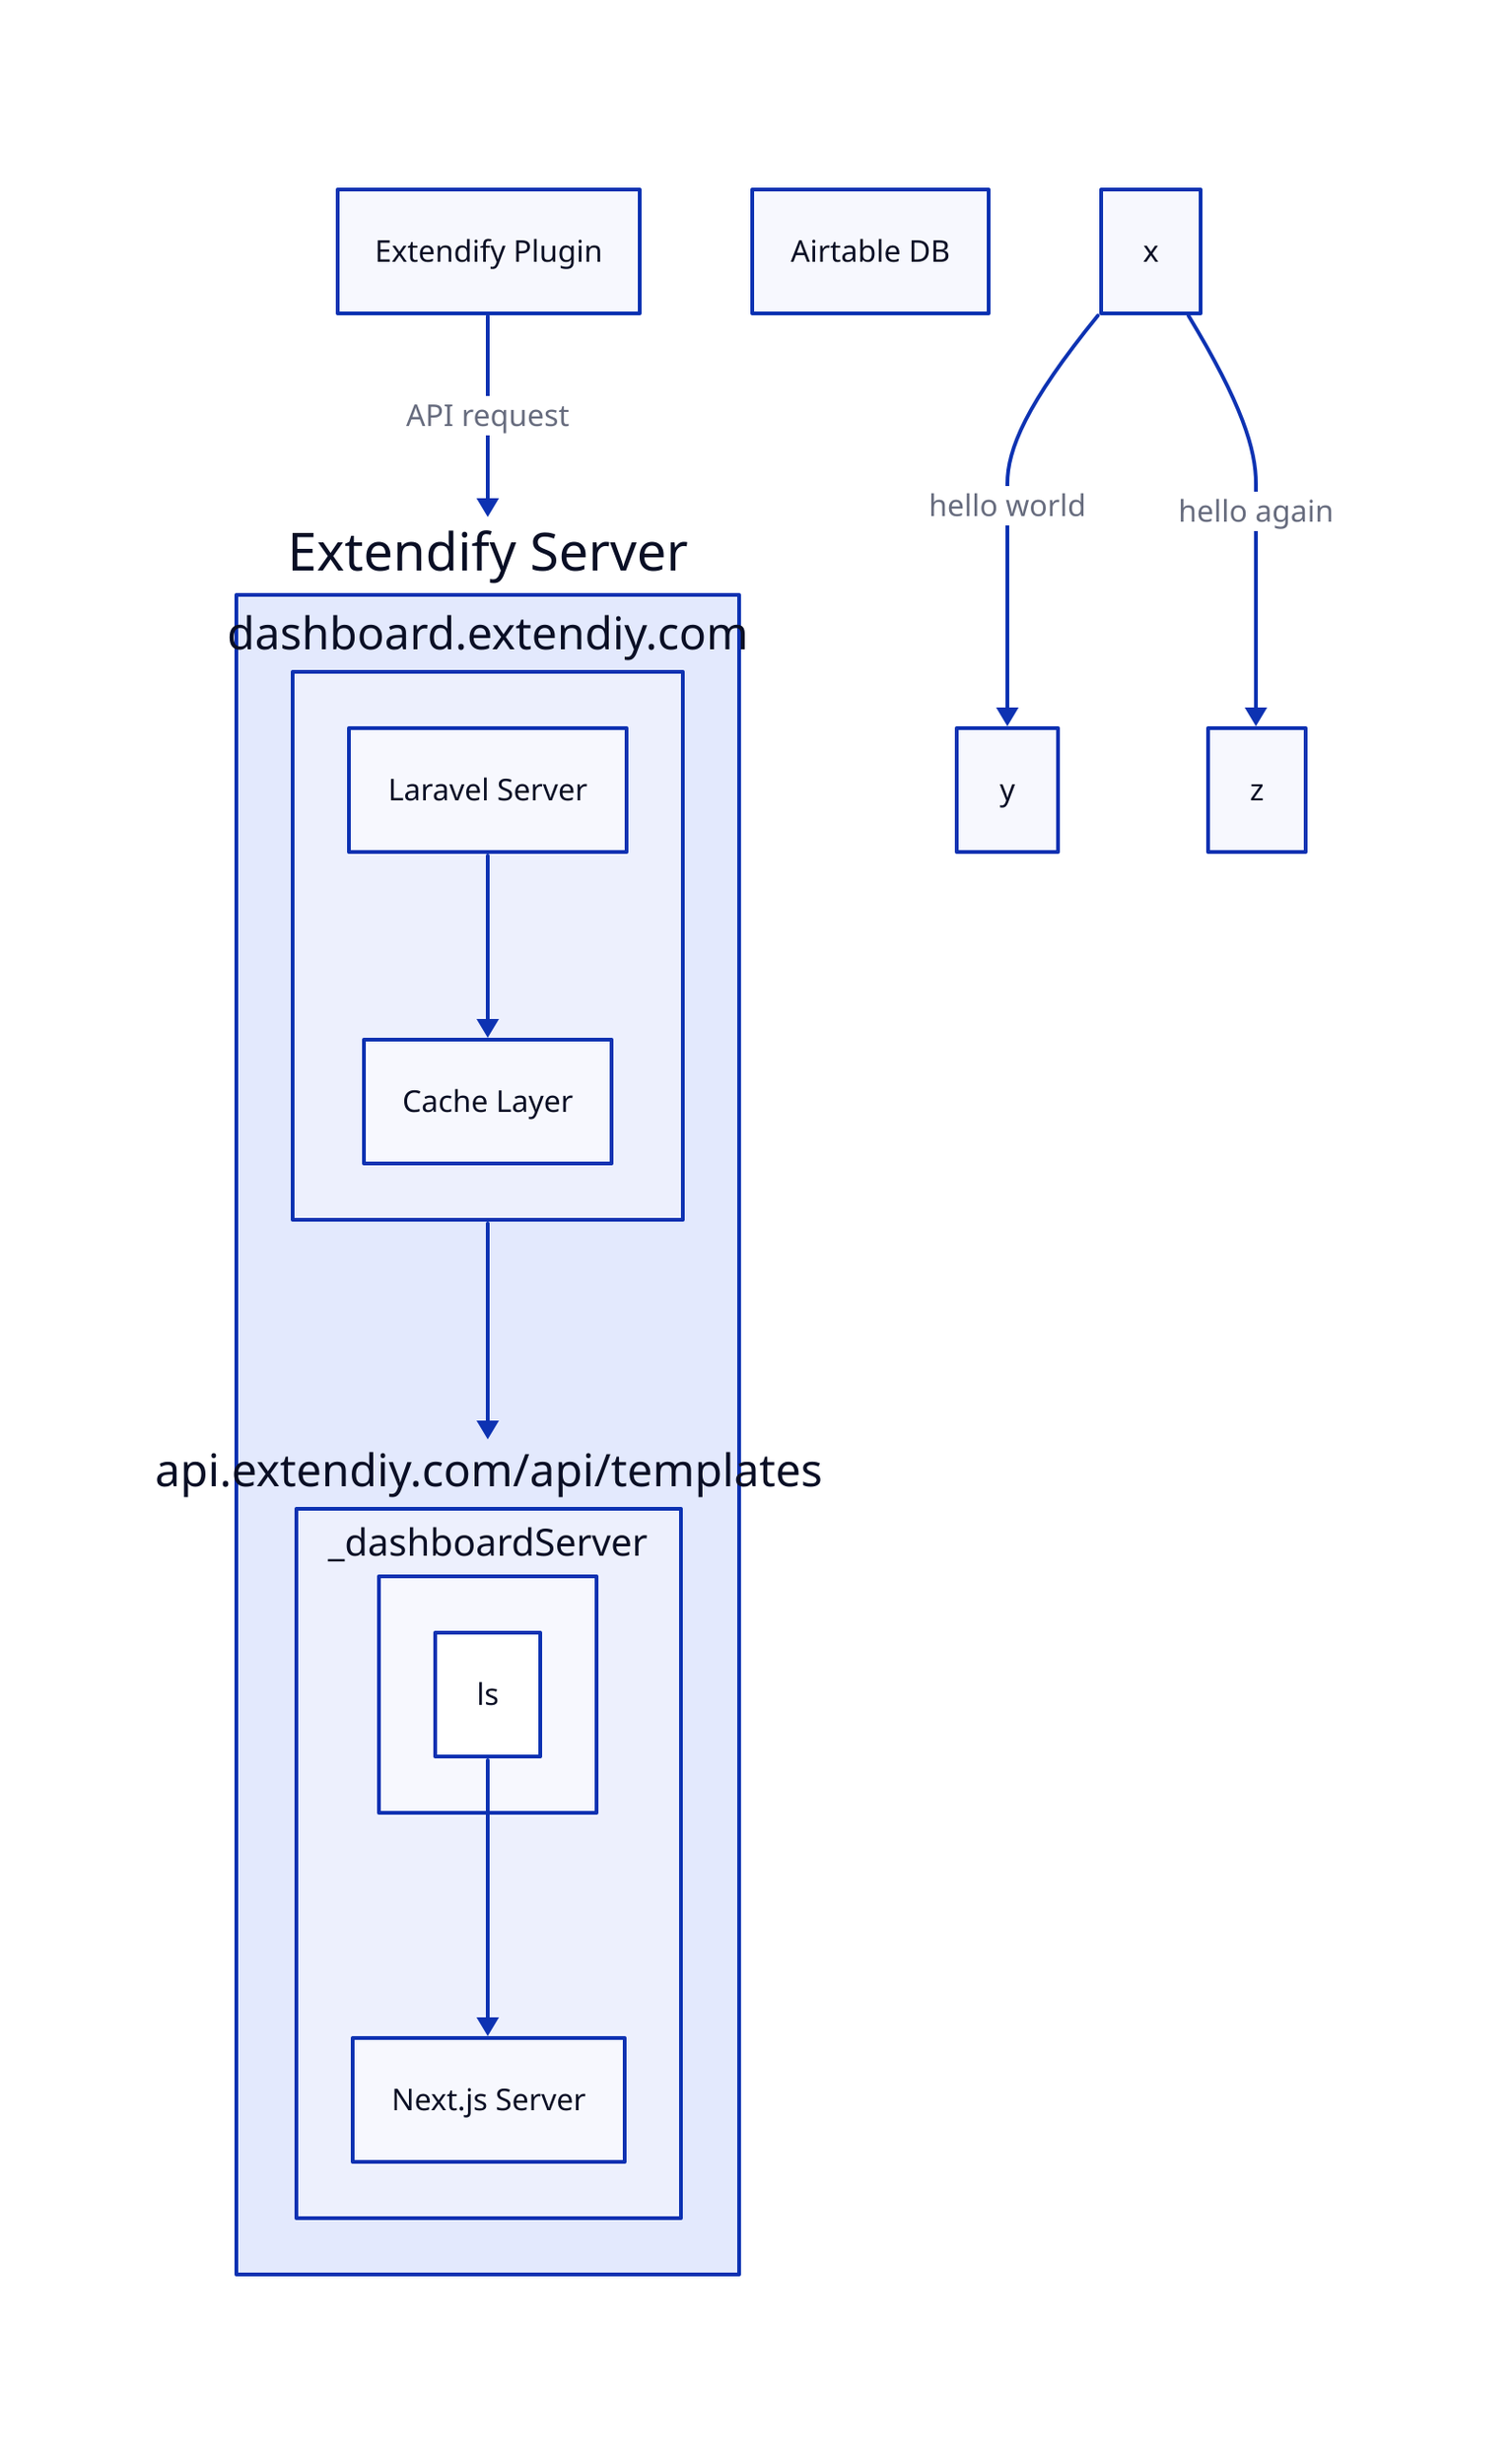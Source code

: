 a: Extendify Plugin
e: Airtable DB

extendifyServer: Extendify Server {
  dashboardServer: dashboard.extendiy.com {
    ls: Laravel Server
    cl: Cache Layer

    ls -> cl
  }

  apiServer: api.extendiy.com/api/templates {
    nj: Next.js Server
    _dashboardServer.ls -> nj
  }

  dashboardServer -> apiServer
}

a -> extendifyServer: API request
x -> y: hello world
x -> z: hello again
